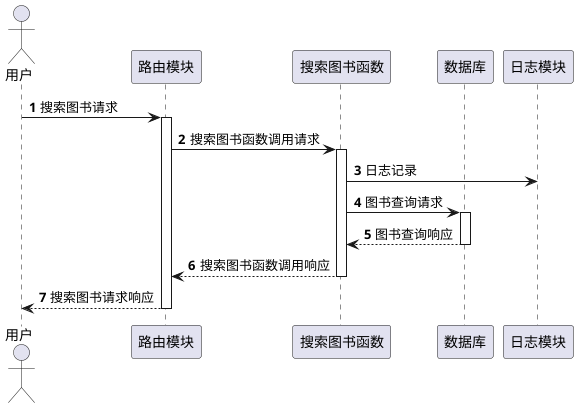 @startuml
'https://plantuml.com/sequence-diagram

autonumber

actor 用户 as general
participant 路由模块 as router
participant 搜索图书函数 as book
participant 数据库 as database
participant 日志模块 as log


general -> router++ : 搜索图书请求
router -> book ++: 搜索图书函数调用请求
book -> log : 日志记录
book -> database ++: 图书查询请求
database --> book --: 图书查询响应
book --> router --: 搜索图书函数调用响应

router --> general --: 搜索图书请求响应


@enduml
